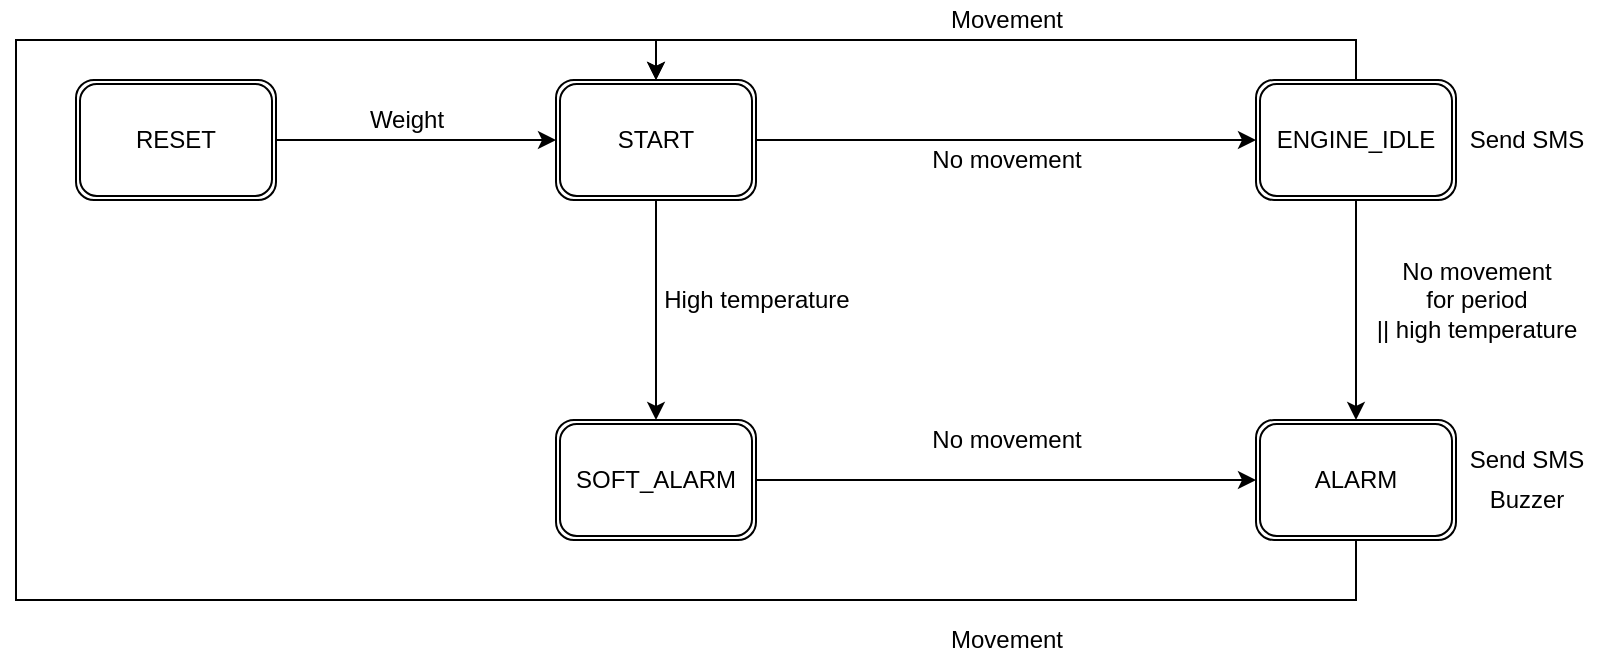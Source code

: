 <mxfile version="14.6.5" type="device"><diagram id="0zX5fn33ctYsGctNOLfE" name="Page-1"><mxGraphModel dx="1422" dy="882" grid="1" gridSize="10" guides="1" tooltips="1" connect="1" arrows="1" fold="1" page="1" pageScale="1" pageWidth="850" pageHeight="1100" math="0" shadow="0"><root><mxCell id="0"/><mxCell id="1" parent="0"/><mxCell id="NDuXPQf9kTB4xdUvMsiZ-1" style="edgeStyle=orthogonalEdgeStyle;rounded=0;orthogonalLoop=1;jettySize=auto;html=1;entryX=0;entryY=0.5;entryDx=0;entryDy=0;" edge="1" parent="1" source="QSxq6wexWYLrxMVLmrzk-1" target="QSxq6wexWYLrxMVLmrzk-4"><mxGeometry relative="1" as="geometry"/></mxCell><mxCell id="NDuXPQf9kTB4xdUvMsiZ-3" style="edgeStyle=orthogonalEdgeStyle;rounded=0;orthogonalLoop=1;jettySize=auto;html=1;entryX=0.5;entryY=0;entryDx=0;entryDy=0;" edge="1" parent="1" source="QSxq6wexWYLrxMVLmrzk-1" target="QSxq6wexWYLrxMVLmrzk-5"><mxGeometry relative="1" as="geometry"/></mxCell><mxCell id="QSxq6wexWYLrxMVLmrzk-1" value="START" style="shape=ext;double=1;rounded=1;whiteSpace=wrap;html=1;" parent="1" vertex="1"><mxGeometry x="310" y="280" width="100" height="60" as="geometry"/></mxCell><mxCell id="NDuXPQf9kTB4xdUvMsiZ-5" style="edgeStyle=orthogonalEdgeStyle;rounded=0;orthogonalLoop=1;jettySize=auto;html=1;entryX=0.5;entryY=0;entryDx=0;entryDy=0;" edge="1" parent="1" source="QSxq6wexWYLrxMVLmrzk-4" target="QSxq6wexWYLrxMVLmrzk-6"><mxGeometry relative="1" as="geometry"/></mxCell><mxCell id="NDuXPQf9kTB4xdUvMsiZ-7" style="edgeStyle=orthogonalEdgeStyle;rounded=0;orthogonalLoop=1;jettySize=auto;html=1;entryX=0.5;entryY=0;entryDx=0;entryDy=0;" edge="1" parent="1" source="QSxq6wexWYLrxMVLmrzk-4" target="QSxq6wexWYLrxMVLmrzk-1"><mxGeometry relative="1" as="geometry"><Array as="points"><mxPoint x="710" y="260"/><mxPoint x="360" y="260"/></Array></mxGeometry></mxCell><mxCell id="QSxq6wexWYLrxMVLmrzk-4" value="ENGINE_IDLE" style="shape=ext;double=1;rounded=1;whiteSpace=wrap;html=1;" parent="1" vertex="1"><mxGeometry x="660" y="280" width="100" height="60" as="geometry"/></mxCell><mxCell id="NDuXPQf9kTB4xdUvMsiZ-14" style="edgeStyle=orthogonalEdgeStyle;rounded=0;orthogonalLoop=1;jettySize=auto;html=1;" edge="1" parent="1" source="QSxq6wexWYLrxMVLmrzk-5" target="QSxq6wexWYLrxMVLmrzk-6"><mxGeometry relative="1" as="geometry"/></mxCell><mxCell id="QSxq6wexWYLrxMVLmrzk-5" value="SOFT_ALARM&lt;span style=&quot;color: rgba(0 , 0 , 0 , 0) ; font-family: monospace ; font-size: 0px&quot;&gt;%3CmxGraphModel%3E%3Croot%3E%3CmxCell%20id%3D%220%22%2F%3E%3CmxCell%20id%3D%221%22%20parent%3D%220%22%2F%3E%3CmxCell%20id%3D%222%22%20value%3D%22ENGINE_IDLE%22%20style%3D%22shape%3Dext%3Bdouble%3D1%3Brounded%3D1%3BwhiteSpace%3Dwrap%3Bhtml%3D1%3B%22%20vertex%3D%221%22%20parent%3D%221%22%3E%3CmxGeometry%20x%3D%22420%22%20y%3D%2260%22%20width%3D%22100%22%20height%3D%2260%22%20as%3D%22geometry%22%2F%3E%3C%2FmxCell%3E%3C%2Froot%3E%3C%2FmxGraphModel%3E&lt;/span&gt;" style="shape=ext;double=1;rounded=1;whiteSpace=wrap;html=1;" parent="1" vertex="1"><mxGeometry x="310" y="450" width="100" height="60" as="geometry"/></mxCell><mxCell id="NDuXPQf9kTB4xdUvMsiZ-12" style="edgeStyle=orthogonalEdgeStyle;rounded=0;orthogonalLoop=1;jettySize=auto;html=1;entryX=0.5;entryY=0;entryDx=0;entryDy=0;" edge="1" parent="1" source="QSxq6wexWYLrxMVLmrzk-6" target="QSxq6wexWYLrxMVLmrzk-1"><mxGeometry relative="1" as="geometry"><Array as="points"><mxPoint x="640" y="540"/><mxPoint x="40" y="540"/><mxPoint x="40" y="260"/><mxPoint x="290" y="260"/></Array></mxGeometry></mxCell><mxCell id="QSxq6wexWYLrxMVLmrzk-6" value="ALARM" style="shape=ext;double=1;rounded=1;whiteSpace=wrap;html=1;" parent="1" vertex="1"><mxGeometry x="660" y="450" width="100" height="60" as="geometry"/></mxCell><mxCell id="NDuXPQf9kTB4xdUvMsiZ-2" value="No movement" style="text;html=1;align=center;verticalAlign=middle;resizable=0;points=[];autosize=1;strokeColor=none;" vertex="1" parent="1"><mxGeometry x="490" y="310" width="90" height="20" as="geometry"/></mxCell><mxCell id="NDuXPQf9kTB4xdUvMsiZ-4" value="High temperature" style="text;html=1;align=center;verticalAlign=middle;resizable=0;points=[];autosize=1;strokeColor=none;" vertex="1" parent="1"><mxGeometry x="355" y="380" width="110" height="20" as="geometry"/></mxCell><mxCell id="NDuXPQf9kTB4xdUvMsiZ-8" value="Movement" style="text;html=1;align=center;verticalAlign=middle;resizable=0;points=[];autosize=1;strokeColor=none;" vertex="1" parent="1"><mxGeometry x="500" y="240" width="70" height="20" as="geometry"/></mxCell><mxCell id="NDuXPQf9kTB4xdUvMsiZ-9" value="Send SMS" style="text;html=1;align=center;verticalAlign=middle;resizable=0;points=[];autosize=1;strokeColor=none;" vertex="1" parent="1"><mxGeometry x="760" y="300" width="70" height="20" as="geometry"/></mxCell><mxCell id="NDuXPQf9kTB4xdUvMsiZ-10" value="No movement&lt;br&gt;for period&lt;br&gt;|| high temperature" style="text;html=1;align=center;verticalAlign=middle;resizable=0;points=[];autosize=1;strokeColor=none;" vertex="1" parent="1"><mxGeometry x="710" y="365" width="120" height="50" as="geometry"/></mxCell><mxCell id="NDuXPQf9kTB4xdUvMsiZ-13" value="Movement" style="text;html=1;align=center;verticalAlign=middle;resizable=0;points=[];autosize=1;strokeColor=none;" vertex="1" parent="1"><mxGeometry x="500" y="550" width="70" height="20" as="geometry"/></mxCell><mxCell id="NDuXPQf9kTB4xdUvMsiZ-15" value="No movement" style="text;html=1;align=center;verticalAlign=middle;resizable=0;points=[];autosize=1;strokeColor=none;" vertex="1" parent="1"><mxGeometry x="490" y="450" width="90" height="20" as="geometry"/></mxCell><mxCell id="NDuXPQf9kTB4xdUvMsiZ-17" style="edgeStyle=orthogonalEdgeStyle;rounded=0;orthogonalLoop=1;jettySize=auto;html=1;entryX=0;entryY=0.5;entryDx=0;entryDy=0;" edge="1" parent="1" source="NDuXPQf9kTB4xdUvMsiZ-16" target="QSxq6wexWYLrxMVLmrzk-1"><mxGeometry relative="1" as="geometry"/></mxCell><mxCell id="NDuXPQf9kTB4xdUvMsiZ-16" value="RESET" style="shape=ext;double=1;rounded=1;whiteSpace=wrap;html=1;" vertex="1" parent="1"><mxGeometry x="70" y="280" width="100" height="60" as="geometry"/></mxCell><mxCell id="NDuXPQf9kTB4xdUvMsiZ-18" value="Weight" style="text;html=1;align=center;verticalAlign=middle;resizable=0;points=[];autosize=1;strokeColor=none;" vertex="1" parent="1"><mxGeometry x="210" y="290" width="50" height="20" as="geometry"/></mxCell><mxCell id="NDuXPQf9kTB4xdUvMsiZ-22" value="Send SMS" style="text;html=1;align=center;verticalAlign=middle;resizable=0;points=[];autosize=1;strokeColor=none;" vertex="1" parent="1"><mxGeometry x="760" y="460" width="70" height="20" as="geometry"/></mxCell><mxCell id="NDuXPQf9kTB4xdUvMsiZ-23" value="Buzzer" style="text;html=1;align=center;verticalAlign=middle;resizable=0;points=[];autosize=1;strokeColor=none;" vertex="1" parent="1"><mxGeometry x="770" y="480" width="50" height="20" as="geometry"/></mxCell></root></mxGraphModel></diagram></mxfile>